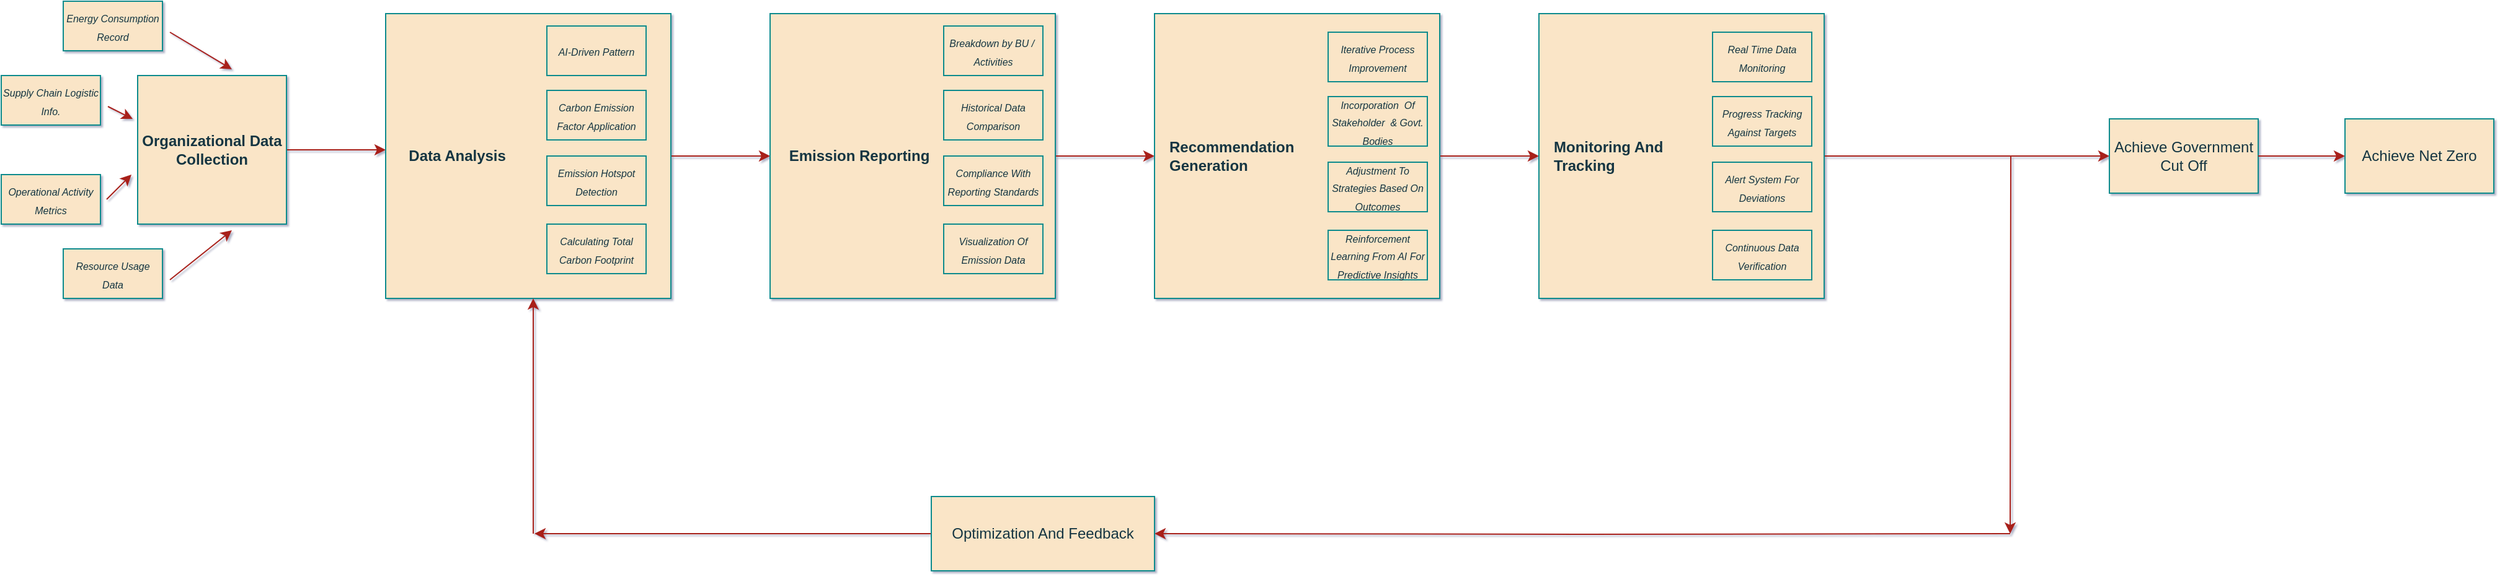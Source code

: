 <mxfile version="22.1.11" type="github">
  <diagram name="Page-1" id="aIYeVRtH6kk5mDvQRCJ_">
    <mxGraphModel dx="1909" dy="1049" grid="1" gridSize="10" guides="1" tooltips="1" connect="1" arrows="1" fold="1" page="1" pageScale="1" pageWidth="850" pageHeight="1100" math="0" shadow="1">
      <root>
        <mxCell id="0" />
        <mxCell id="1" parent="0" />
        <mxCell id="6K_tXgXkhpdTpKsXDRfd-15" value="" style="edgeStyle=orthogonalEdgeStyle;rounded=0;orthogonalLoop=1;jettySize=auto;html=1;labelBackgroundColor=none;strokeColor=#A8201A;fontColor=default;" edge="1" parent="1" source="6K_tXgXkhpdTpKsXDRfd-1" target="6K_tXgXkhpdTpKsXDRfd-14">
          <mxGeometry relative="1" as="geometry">
            <Array as="points">
              <mxPoint x="300" y="180" />
              <mxPoint x="300" y="180" />
            </Array>
          </mxGeometry>
        </mxCell>
        <mxCell id="6K_tXgXkhpdTpKsXDRfd-1" value="&lt;b&gt;Organizational Data Collection&lt;/b&gt;" style="whiteSpace=wrap;html=1;aspect=fixed;align=center;labelBackgroundColor=none;fillColor=#FAE5C7;strokeColor=#0F8B8D;fontColor=#143642;" vertex="1" parent="1">
          <mxGeometry x="120" y="120" width="120" height="120" as="geometry" />
        </mxCell>
        <mxCell id="6K_tXgXkhpdTpKsXDRfd-2" value="&lt;font style=&quot;font-size: 8px;&quot;&gt;&lt;i&gt;Energy Consumption Record&lt;/i&gt;&lt;/font&gt;" style="rounded=0;whiteSpace=wrap;html=1;labelBackgroundColor=none;fillColor=#FAE5C7;strokeColor=#0F8B8D;fontColor=#143642;" vertex="1" parent="1">
          <mxGeometry x="60" y="60" width="80" height="40" as="geometry" />
        </mxCell>
        <mxCell id="6K_tXgXkhpdTpKsXDRfd-3" value="&lt;font style=&quot;font-size: 8px;&quot;&gt;&lt;i&gt;Resource Usage Data&lt;/i&gt;&lt;/font&gt;" style="rounded=0;whiteSpace=wrap;html=1;labelBackgroundColor=none;fillColor=#FAE5C7;strokeColor=#0F8B8D;fontColor=#143642;" vertex="1" parent="1">
          <mxGeometry x="60" y="260" width="80" height="40" as="geometry" />
        </mxCell>
        <mxCell id="6K_tXgXkhpdTpKsXDRfd-4" value="&lt;font style=&quot;font-size: 8px;&quot;&gt;&lt;i&gt;Supply Chain Logistic Info.&lt;/i&gt;&lt;/font&gt;" style="rounded=0;whiteSpace=wrap;html=1;labelBackgroundColor=none;fillColor=#FAE5C7;strokeColor=#0F8B8D;fontColor=#143642;" vertex="1" parent="1">
          <mxGeometry x="10" y="120" width="80" height="40" as="geometry" />
        </mxCell>
        <mxCell id="6K_tXgXkhpdTpKsXDRfd-5" value="&lt;font style=&quot;font-size: 8px;&quot;&gt;&lt;i&gt;Operational Activity Metrics&lt;/i&gt;&lt;/font&gt;" style="rounded=0;whiteSpace=wrap;html=1;labelBackgroundColor=none;fillColor=#FAE5C7;strokeColor=#0F8B8D;fontColor=#143642;" vertex="1" parent="1">
          <mxGeometry x="10" y="200" width="80" height="40" as="geometry" />
        </mxCell>
        <mxCell id="6K_tXgXkhpdTpKsXDRfd-6" value="" style="endArrow=classic;html=1;rounded=0;labelBackgroundColor=none;strokeColor=#A8201A;fontColor=default;" edge="1" parent="1">
          <mxGeometry width="50" height="50" relative="1" as="geometry">
            <mxPoint x="146" y="85" as="sourcePoint" />
            <mxPoint x="196" y="115" as="targetPoint" />
          </mxGeometry>
        </mxCell>
        <mxCell id="6K_tXgXkhpdTpKsXDRfd-10" value="" style="endArrow=classic;html=1;rounded=0;labelBackgroundColor=none;strokeColor=#A8201A;fontColor=default;" edge="1" parent="1">
          <mxGeometry width="50" height="50" relative="1" as="geometry">
            <mxPoint x="146" y="285" as="sourcePoint" />
            <mxPoint x="196" y="245" as="targetPoint" />
          </mxGeometry>
        </mxCell>
        <mxCell id="6K_tXgXkhpdTpKsXDRfd-12" value="" style="endArrow=classic;html=1;rounded=0;labelBackgroundColor=none;strokeColor=#A8201A;fontColor=default;" edge="1" parent="1">
          <mxGeometry width="50" height="50" relative="1" as="geometry">
            <mxPoint x="95" y="220" as="sourcePoint" />
            <mxPoint x="115" y="200" as="targetPoint" />
          </mxGeometry>
        </mxCell>
        <mxCell id="6K_tXgXkhpdTpKsXDRfd-13" value="" style="endArrow=classic;html=1;rounded=0;labelBackgroundColor=none;strokeColor=#A8201A;fontColor=default;" edge="1" parent="1">
          <mxGeometry width="50" height="50" relative="1" as="geometry">
            <mxPoint x="96" y="145" as="sourcePoint" />
            <mxPoint x="116" y="155" as="targetPoint" />
          </mxGeometry>
        </mxCell>
        <mxCell id="6K_tXgXkhpdTpKsXDRfd-26" value="" style="edgeStyle=orthogonalEdgeStyle;rounded=0;orthogonalLoop=1;jettySize=auto;html=1;labelBackgroundColor=none;strokeColor=#A8201A;fontColor=default;" edge="1" parent="1" source="6K_tXgXkhpdTpKsXDRfd-14" target="6K_tXgXkhpdTpKsXDRfd-25">
          <mxGeometry relative="1" as="geometry" />
        </mxCell>
        <mxCell id="6K_tXgXkhpdTpKsXDRfd-14" value="&lt;div style=&quot;&quot;&gt;&lt;span style=&quot;background-color: initial;&quot;&gt;&lt;b&gt;&amp;nbsp; &amp;nbsp; &amp;nbsp;Data Analysis&lt;/b&gt;&lt;/span&gt;&lt;/div&gt;" style="whiteSpace=wrap;html=1;aspect=fixed;align=left;labelBackgroundColor=none;fillColor=#FAE5C7;strokeColor=#0F8B8D;fontColor=#143642;" vertex="1" parent="1">
          <mxGeometry x="320" y="70" width="230" height="230" as="geometry" />
        </mxCell>
        <mxCell id="6K_tXgXkhpdTpKsXDRfd-21" value="&lt;font style=&quot;font-size: 8px;&quot;&gt;&lt;i&gt;AI-Driven Pattern&lt;/i&gt;&lt;/font&gt;" style="rounded=0;whiteSpace=wrap;html=1;labelBackgroundColor=none;fillColor=#FAE5C7;strokeColor=#0F8B8D;fontColor=#143642;" vertex="1" parent="1">
          <mxGeometry x="450" y="80" width="80" height="40" as="geometry" />
        </mxCell>
        <mxCell id="6K_tXgXkhpdTpKsXDRfd-22" value="&lt;font style=&quot;font-size: 8px;&quot;&gt;&lt;i&gt;Emission Hotspot Detection&lt;/i&gt;&lt;/font&gt;" style="rounded=0;whiteSpace=wrap;html=1;labelBackgroundColor=none;fillColor=#FAE5C7;strokeColor=#0F8B8D;fontColor=#143642;" vertex="1" parent="1">
          <mxGeometry x="450" y="185" width="80" height="40" as="geometry" />
        </mxCell>
        <mxCell id="6K_tXgXkhpdTpKsXDRfd-23" value="&lt;font style=&quot;font-size: 8px;&quot;&gt;&lt;i&gt;Carbon Emission Factor Application&lt;/i&gt;&lt;/font&gt;" style="rounded=0;whiteSpace=wrap;html=1;labelBackgroundColor=none;fillColor=#FAE5C7;strokeColor=#0F8B8D;fontColor=#143642;" vertex="1" parent="1">
          <mxGeometry x="450" y="132" width="80" height="40" as="geometry" />
        </mxCell>
        <mxCell id="6K_tXgXkhpdTpKsXDRfd-24" value="&lt;font style=&quot;font-size: 8px;&quot;&gt;&lt;i&gt;Calculating Total Carbon Footprint&lt;/i&gt;&lt;/font&gt;" style="rounded=0;whiteSpace=wrap;html=1;labelBackgroundColor=none;fillColor=#FAE5C7;strokeColor=#0F8B8D;fontColor=#143642;" vertex="1" parent="1">
          <mxGeometry x="450" y="240" width="80" height="40" as="geometry" />
        </mxCell>
        <mxCell id="6K_tXgXkhpdTpKsXDRfd-32" value="" style="edgeStyle=orthogonalEdgeStyle;rounded=0;orthogonalLoop=1;jettySize=auto;html=1;labelBackgroundColor=none;strokeColor=#A8201A;fontColor=default;" edge="1" parent="1" source="6K_tXgXkhpdTpKsXDRfd-25" target="6K_tXgXkhpdTpKsXDRfd-31">
          <mxGeometry relative="1" as="geometry" />
        </mxCell>
        <mxCell id="6K_tXgXkhpdTpKsXDRfd-25" value="&lt;div style=&quot;&quot;&gt;&lt;span style=&quot;background-color: initial;&quot;&gt;&lt;b&gt;&amp;nbsp; &amp;nbsp; Emission Reporting&lt;/b&gt;&lt;/span&gt;&lt;/div&gt;" style="whiteSpace=wrap;html=1;aspect=fixed;align=left;labelBackgroundColor=none;fillColor=#FAE5C7;strokeColor=#0F8B8D;fontColor=#143642;" vertex="1" parent="1">
          <mxGeometry x="630" y="70" width="230" height="230" as="geometry" />
        </mxCell>
        <mxCell id="6K_tXgXkhpdTpKsXDRfd-27" value="&lt;font style=&quot;font-size: 8px;&quot;&gt;&lt;i&gt;Breakdown by BU /&amp;nbsp; Activities&lt;/i&gt;&lt;/font&gt;" style="rounded=0;whiteSpace=wrap;html=1;labelBackgroundColor=none;fillColor=#FAE5C7;strokeColor=#0F8B8D;fontColor=#143642;" vertex="1" parent="1">
          <mxGeometry x="770" y="80" width="80" height="40" as="geometry" />
        </mxCell>
        <mxCell id="6K_tXgXkhpdTpKsXDRfd-28" value="&lt;font style=&quot;font-size: 8px;&quot;&gt;&lt;i&gt;Compliance With Reporting Standards&lt;/i&gt;&lt;/font&gt;" style="rounded=0;whiteSpace=wrap;html=1;labelBackgroundColor=none;fillColor=#FAE5C7;strokeColor=#0F8B8D;fontColor=#143642;" vertex="1" parent="1">
          <mxGeometry x="770" y="185" width="80" height="40" as="geometry" />
        </mxCell>
        <mxCell id="6K_tXgXkhpdTpKsXDRfd-29" value="&lt;font style=&quot;font-size: 8px;&quot;&gt;&lt;i&gt;Historical Data Comparison&lt;/i&gt;&lt;/font&gt;" style="rounded=0;whiteSpace=wrap;html=1;labelBackgroundColor=none;fillColor=#FAE5C7;strokeColor=#0F8B8D;fontColor=#143642;" vertex="1" parent="1">
          <mxGeometry x="770" y="132" width="80" height="40" as="geometry" />
        </mxCell>
        <mxCell id="6K_tXgXkhpdTpKsXDRfd-30" value="&lt;font style=&quot;font-size: 8px;&quot;&gt;&lt;i&gt;Visualization Of Emission Data&lt;/i&gt;&lt;/font&gt;" style="rounded=0;whiteSpace=wrap;html=1;labelBackgroundColor=none;fillColor=#FAE5C7;strokeColor=#0F8B8D;fontColor=#143642;" vertex="1" parent="1">
          <mxGeometry x="770" y="240" width="80" height="40" as="geometry" />
        </mxCell>
        <mxCell id="6K_tXgXkhpdTpKsXDRfd-52" value="" style="edgeStyle=orthogonalEdgeStyle;rounded=0;orthogonalLoop=1;jettySize=auto;html=1;labelBackgroundColor=none;strokeColor=#A8201A;fontColor=default;" edge="1" parent="1" source="6K_tXgXkhpdTpKsXDRfd-31" target="6K_tXgXkhpdTpKsXDRfd-51">
          <mxGeometry relative="1" as="geometry" />
        </mxCell>
        <mxCell id="6K_tXgXkhpdTpKsXDRfd-31" value="&lt;div style=&quot;&quot;&gt;&lt;span style=&quot;background-color: initial;&quot;&gt;&amp;nbsp; &amp;nbsp;&lt;b&gt;Recommendation&lt;/b&gt;&lt;/span&gt;&lt;/div&gt;&lt;div style=&quot;&quot;&gt;&lt;span style=&quot;background-color: initial;&quot;&gt;&lt;b&gt;&amp;nbsp; &amp;nbsp;Generation&lt;/b&gt;&lt;/span&gt;&lt;/div&gt;" style="whiteSpace=wrap;html=1;aspect=fixed;align=left;labelBackgroundColor=none;fillColor=#FAE5C7;strokeColor=#0F8B8D;fontColor=#143642;" vertex="1" parent="1">
          <mxGeometry x="940" y="70" width="230" height="230" as="geometry" />
        </mxCell>
        <mxCell id="6K_tXgXkhpdTpKsXDRfd-47" value="&lt;font style=&quot;font-size: 8px;&quot;&gt;&lt;i&gt;Iterative Process Improvement&lt;/i&gt;&lt;/font&gt;" style="rounded=0;whiteSpace=wrap;html=1;labelBackgroundColor=none;fillColor=#FAE5C7;strokeColor=#0F8B8D;fontColor=#143642;" vertex="1" parent="1">
          <mxGeometry x="1080" y="85" width="80" height="40" as="geometry" />
        </mxCell>
        <mxCell id="6K_tXgXkhpdTpKsXDRfd-48" value="&lt;font style=&quot;font-size: 8px;&quot;&gt;Adjustment To Strategies Based On Outcomes&lt;/font&gt;" style="rounded=0;whiteSpace=wrap;html=1;labelBackgroundColor=none;fillColor=#FAE5C7;strokeColor=#0F8B8D;fontColor=#143642;fontStyle=2" vertex="1" parent="1">
          <mxGeometry x="1080" y="190" width="80" height="40" as="geometry" />
        </mxCell>
        <mxCell id="6K_tXgXkhpdTpKsXDRfd-49" value="&lt;font style=&quot;font-size: 8px;&quot;&gt;Incorporation&amp;nbsp; Of Stakeholder&amp;nbsp; &amp;amp; Govt. Bodies&lt;/font&gt;" style="rounded=0;whiteSpace=wrap;html=1;labelBackgroundColor=none;fillColor=#FAE5C7;strokeColor=#0F8B8D;fontColor=#143642;fontStyle=2" vertex="1" parent="1">
          <mxGeometry x="1080" y="137" width="80" height="40" as="geometry" />
        </mxCell>
        <mxCell id="6K_tXgXkhpdTpKsXDRfd-50" value="&lt;font style=&quot;font-size: 8px;&quot;&gt;Reinforcement Learning From AI For Predictive Insights&lt;/font&gt;" style="rounded=0;whiteSpace=wrap;html=1;labelBackgroundColor=none;fillColor=#FAE5C7;strokeColor=#0F8B8D;fontColor=#143642;fontStyle=2" vertex="1" parent="1">
          <mxGeometry x="1080" y="245" width="80" height="40" as="geometry" />
        </mxCell>
        <mxCell id="6K_tXgXkhpdTpKsXDRfd-59" value="" style="edgeStyle=orthogonalEdgeStyle;rounded=0;orthogonalLoop=1;jettySize=auto;html=1;labelBackgroundColor=none;strokeColor=#A8201A;fontColor=default;" edge="1" parent="1" source="6K_tXgXkhpdTpKsXDRfd-51">
          <mxGeometry relative="1" as="geometry">
            <mxPoint x="1630" y="490" as="targetPoint" />
          </mxGeometry>
        </mxCell>
        <mxCell id="6K_tXgXkhpdTpKsXDRfd-51" value="&lt;div style=&quot;&quot;&gt;&lt;span style=&quot;background-color: initial;&quot;&gt;&lt;b&gt;&amp;nbsp; &amp;nbsp;Monitoring And&lt;br&gt;&lt;/b&gt;&lt;/span&gt;&lt;/div&gt;&lt;div style=&quot;&quot;&gt;&lt;span style=&quot;background-color: initial;&quot;&gt;&lt;b&gt;&amp;nbsp; &amp;nbsp;Tracking&lt;/b&gt;&lt;/span&gt;&lt;/div&gt;" style="whiteSpace=wrap;html=1;aspect=fixed;align=left;labelBackgroundColor=none;fillColor=#FAE5C7;strokeColor=#0F8B8D;fontColor=#143642;" vertex="1" parent="1">
          <mxGeometry x="1250" y="70" width="230" height="230" as="geometry" />
        </mxCell>
        <mxCell id="6K_tXgXkhpdTpKsXDRfd-53" value="&lt;font style=&quot;font-size: 8px;&quot;&gt;Real Time Data Monitoring&lt;/font&gt;" style="rounded=0;whiteSpace=wrap;html=1;labelBackgroundColor=none;fillColor=#FAE5C7;strokeColor=#0F8B8D;fontColor=#143642;fontStyle=2" vertex="1" parent="1">
          <mxGeometry x="1390" y="85" width="80" height="40" as="geometry" />
        </mxCell>
        <mxCell id="6K_tXgXkhpdTpKsXDRfd-54" value="&lt;font style=&quot;font-size: 8px;&quot;&gt;Alert System For Deviations&lt;/font&gt;" style="rounded=0;whiteSpace=wrap;html=1;labelBackgroundColor=none;fillColor=#FAE5C7;strokeColor=#0F8B8D;fontColor=#143642;fontStyle=2" vertex="1" parent="1">
          <mxGeometry x="1390" y="190" width="80" height="40" as="geometry" />
        </mxCell>
        <mxCell id="6K_tXgXkhpdTpKsXDRfd-55" value="&lt;font style=&quot;font-size: 8px;&quot;&gt;Progress Tracking Against Targets&lt;/font&gt;" style="rounded=0;whiteSpace=wrap;html=1;labelBackgroundColor=none;fillColor=#FAE5C7;strokeColor=#0F8B8D;fontColor=#143642;fontStyle=2" vertex="1" parent="1">
          <mxGeometry x="1390" y="137" width="80" height="40" as="geometry" />
        </mxCell>
        <mxCell id="6K_tXgXkhpdTpKsXDRfd-56" value="&lt;font style=&quot;font-size: 8px;&quot;&gt;Continuous Data Verification&lt;/font&gt;" style="rounded=0;whiteSpace=wrap;html=1;labelBackgroundColor=none;fillColor=#FAE5C7;strokeColor=#0F8B8D;fontColor=#143642;fontStyle=2" vertex="1" parent="1">
          <mxGeometry x="1390" y="245" width="80" height="40" as="geometry" />
        </mxCell>
        <mxCell id="6K_tXgXkhpdTpKsXDRfd-61" value="" style="edgeStyle=orthogonalEdgeStyle;rounded=0;orthogonalLoop=1;jettySize=auto;html=1;labelBackgroundColor=none;strokeColor=#A8201A;fontColor=default;" edge="1" parent="1" target="6K_tXgXkhpdTpKsXDRfd-60">
          <mxGeometry relative="1" as="geometry">
            <mxPoint x="1630" y="490" as="sourcePoint" />
          </mxGeometry>
        </mxCell>
        <mxCell id="6K_tXgXkhpdTpKsXDRfd-65" value="" style="edgeStyle=orthogonalEdgeStyle;rounded=0;orthogonalLoop=1;jettySize=auto;html=1;labelBackgroundColor=none;strokeColor=#A8201A;fontColor=default;" edge="1" parent="1" source="6K_tXgXkhpdTpKsXDRfd-60">
          <mxGeometry relative="1" as="geometry">
            <mxPoint x="440" y="490" as="targetPoint" />
          </mxGeometry>
        </mxCell>
        <mxCell id="6K_tXgXkhpdTpKsXDRfd-60" value="Optimization And Feedback" style="whiteSpace=wrap;html=1;align=center;labelBackgroundColor=none;fillColor=#FAE5C7;strokeColor=#0F8B8D;fontColor=#143642;" vertex="1" parent="1">
          <mxGeometry x="760" y="460" width="180" height="60" as="geometry" />
        </mxCell>
        <mxCell id="6K_tXgXkhpdTpKsXDRfd-67" value="" style="endArrow=classic;html=1;rounded=0;labelBackgroundColor=none;strokeColor=#A8201A;fontColor=default;" edge="1" parent="1">
          <mxGeometry width="50" height="50" relative="1" as="geometry">
            <mxPoint x="439" y="490" as="sourcePoint" />
            <mxPoint x="439" y="300" as="targetPoint" />
          </mxGeometry>
        </mxCell>
        <mxCell id="6K_tXgXkhpdTpKsXDRfd-68" value="" style="endArrow=classic;html=1;rounded=0;strokeColor=#A8201A;fontColor=#143642;fillColor=#FAE5C7;" edge="1" parent="1">
          <mxGeometry width="50" height="50" relative="1" as="geometry">
            <mxPoint x="1630" y="185" as="sourcePoint" />
            <mxPoint x="1710" y="185" as="targetPoint" />
          </mxGeometry>
        </mxCell>
        <mxCell id="6K_tXgXkhpdTpKsXDRfd-69" value="Achieve Government Cut Off" style="rounded=0;whiteSpace=wrap;html=1;strokeColor=#0F8B8D;fontColor=#143642;fillColor=#FAE5C7;" vertex="1" parent="1">
          <mxGeometry x="1710" y="155" width="120" height="60" as="geometry" />
        </mxCell>
        <mxCell id="6K_tXgXkhpdTpKsXDRfd-70" value="" style="endArrow=classic;html=1;rounded=0;strokeColor=#A8201A;fontColor=#143642;fillColor=#FAE5C7;" edge="1" parent="1">
          <mxGeometry width="50" height="50" relative="1" as="geometry">
            <mxPoint x="1830" y="185" as="sourcePoint" />
            <mxPoint x="1900" y="185" as="targetPoint" />
          </mxGeometry>
        </mxCell>
        <mxCell id="6K_tXgXkhpdTpKsXDRfd-71" value="Achieve Net Zero" style="rounded=0;whiteSpace=wrap;html=1;strokeColor=#0F8B8D;fontColor=#143642;fillColor=#FAE5C7;" vertex="1" parent="1">
          <mxGeometry x="1900" y="155" width="120" height="60" as="geometry" />
        </mxCell>
      </root>
    </mxGraphModel>
  </diagram>
</mxfile>

